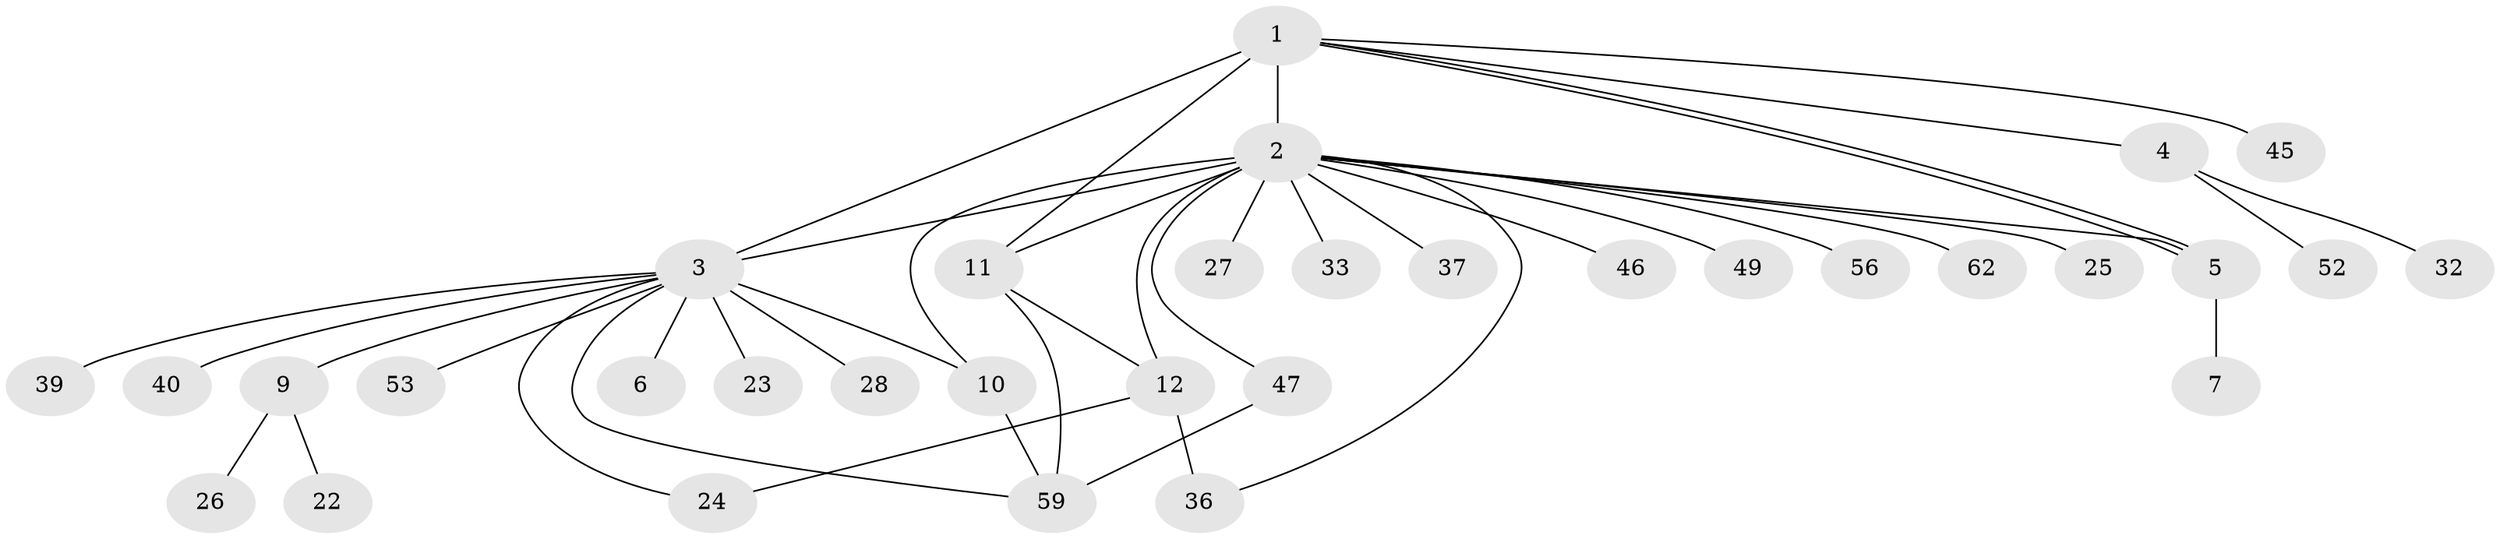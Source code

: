 // original degree distribution, {9: 0.030303030303030304, 19: 0.015151515151515152, 3: 0.15151515151515152, 4: 0.07575757575757576, 1: 0.4696969696969697, 8: 0.030303030303030304, 6: 0.015151515151515152, 2: 0.21212121212121213}
// Generated by graph-tools (version 1.1) at 2025/18/03/04/25 18:18:25]
// undirected, 33 vertices, 43 edges
graph export_dot {
graph [start="1"]
  node [color=gray90,style=filled];
  1 [super="+30+18"];
  2 [super="+19+21+15+35+31+13"];
  3 [super="+8"];
  4;
  5;
  6;
  7;
  9 [super="+14"];
  10 [super="+34+29"];
  11 [super="+16"];
  12 [super="+38+50"];
  22;
  23;
  24;
  25;
  26;
  27 [super="+63"];
  28;
  32;
  33;
  36;
  37;
  39;
  40 [super="+44"];
  45;
  46;
  47;
  49;
  52;
  53;
  56;
  59 [super="+60"];
  62;
  1 -- 2 [weight=2];
  1 -- 3;
  1 -- 4;
  1 -- 5;
  1 -- 5;
  1 -- 11 [weight=2];
  1 -- 45;
  2 -- 11 [weight=3];
  2 -- 27;
  2 -- 36;
  2 -- 37;
  2 -- 46;
  2 -- 47;
  2 -- 49;
  2 -- 56;
  2 -- 62;
  2 -- 12;
  2 -- 3 [weight=3];
  2 -- 25;
  2 -- 33;
  2 -- 10;
  2 -- 5;
  3 -- 6;
  3 -- 10;
  3 -- 23;
  3 -- 40;
  3 -- 53;
  3 -- 39;
  3 -- 24;
  3 -- 9;
  3 -- 59;
  3 -- 28;
  4 -- 32;
  4 -- 52;
  5 -- 7;
  9 -- 22;
  9 -- 26;
  10 -- 59;
  11 -- 12;
  11 -- 59;
  12 -- 24;
  12 -- 36;
  47 -- 59;
}
